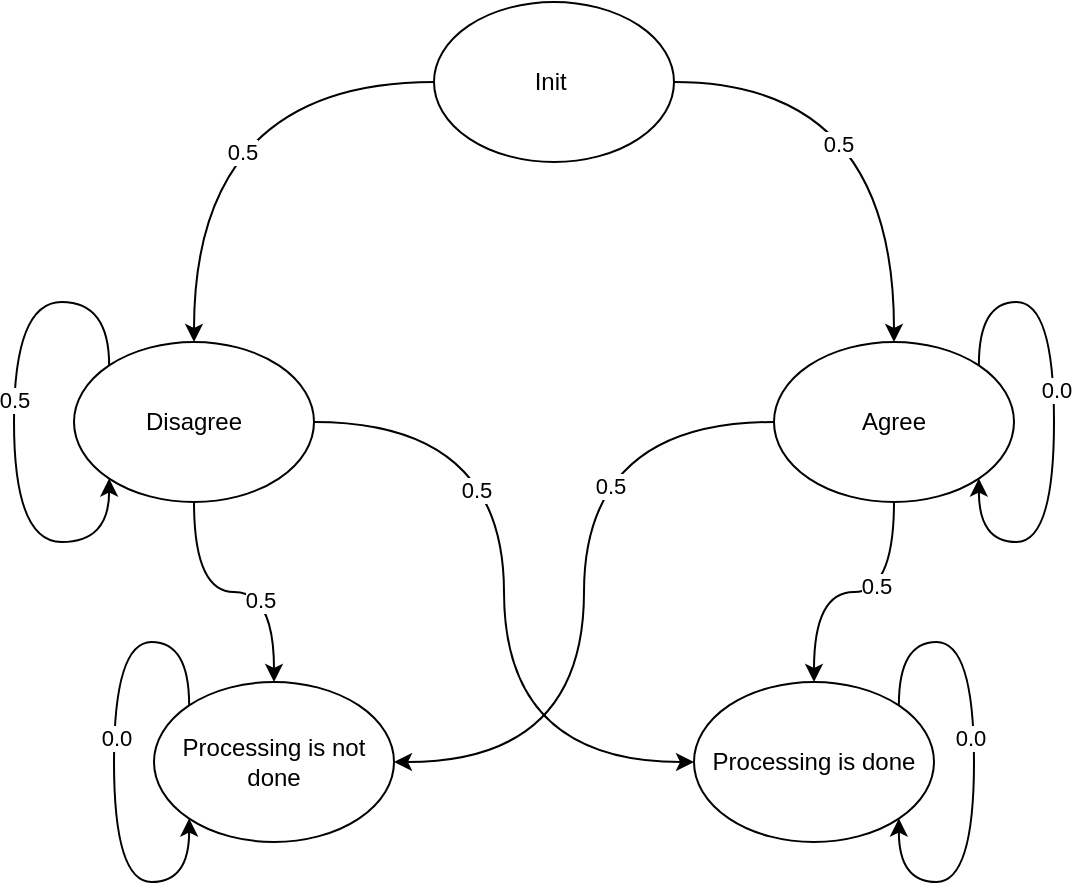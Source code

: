 <mxfile version="20.5.3" type="github"><diagram id="--RPLbRrRTpeIyGtHMd5" name="Page-1"><mxGraphModel dx="1182" dy="675" grid="1" gridSize="10" guides="1" tooltips="1" connect="1" arrows="1" fold="1" page="1" pageScale="1" pageWidth="850" pageHeight="1100" math="0" shadow="0"><root><mxCell id="0"/><mxCell id="1" parent="0"/><mxCell id="Ks1ooUk0xM-5W2pnSpHg-3" value="" style="edgeStyle=orthogonalEdgeStyle;rounded=0;orthogonalLoop=1;jettySize=auto;html=1;curved=1;" edge="1" parent="1" source="Ks1ooUk0xM-5W2pnSpHg-1" target="Ks1ooUk0xM-5W2pnSpHg-2"><mxGeometry relative="1" as="geometry"/></mxCell><mxCell id="Ks1ooUk0xM-5W2pnSpHg-19" value="0.5" style="edgeLabel;html=1;align=center;verticalAlign=middle;resizable=0;points=[];" vertex="1" connectable="0" parent="Ks1ooUk0xM-5W2pnSpHg-3"><mxGeometry x="0.175" y="-28" relative="1" as="geometry"><mxPoint as="offset"/></mxGeometry></mxCell><mxCell id="Ks1ooUk0xM-5W2pnSpHg-5" value="" style="edgeStyle=orthogonalEdgeStyle;rounded=0;orthogonalLoop=1;jettySize=auto;html=1;curved=1;" edge="1" parent="1" source="Ks1ooUk0xM-5W2pnSpHg-1" target="Ks1ooUk0xM-5W2pnSpHg-4"><mxGeometry relative="1" as="geometry"/></mxCell><mxCell id="Ks1ooUk0xM-5W2pnSpHg-20" value="0.5" style="edgeLabel;html=1;align=center;verticalAlign=middle;resizable=0;points=[];" vertex="1" connectable="0" parent="Ks1ooUk0xM-5W2pnSpHg-5"><mxGeometry x="0.24" y="24" relative="1" as="geometry"><mxPoint as="offset"/></mxGeometry></mxCell><mxCell id="Ks1ooUk0xM-5W2pnSpHg-1" value="Init&amp;nbsp;" style="ellipse;whiteSpace=wrap;html=1;" vertex="1" parent="1"><mxGeometry x="350" y="100" width="120" height="80" as="geometry"/></mxCell><mxCell id="Ks1ooUk0xM-5W2pnSpHg-7" value="" style="edgeStyle=orthogonalEdgeStyle;rounded=0;orthogonalLoop=1;jettySize=auto;html=1;curved=1;" edge="1" parent="1" source="Ks1ooUk0xM-5W2pnSpHg-2" target="Ks1ooUk0xM-5W2pnSpHg-6"><mxGeometry relative="1" as="geometry"/></mxCell><mxCell id="Ks1ooUk0xM-5W2pnSpHg-27" value="0.5" style="edgeLabel;html=1;align=center;verticalAlign=middle;resizable=0;points=[];" vertex="1" connectable="0" parent="Ks1ooUk0xM-5W2pnSpHg-7"><mxGeometry x="-0.169" y="-3" relative="1" as="geometry"><mxPoint as="offset"/></mxGeometry></mxCell><mxCell id="Ks1ooUk0xM-5W2pnSpHg-10" style="edgeStyle=orthogonalEdgeStyle;rounded=0;orthogonalLoop=1;jettySize=auto;html=1;entryX=1;entryY=0.5;entryDx=0;entryDy=0;curved=1;" edge="1" parent="1" source="Ks1ooUk0xM-5W2pnSpHg-2" target="Ks1ooUk0xM-5W2pnSpHg-8"><mxGeometry relative="1" as="geometry"/></mxCell><mxCell id="Ks1ooUk0xM-5W2pnSpHg-22" value="0.5" style="edgeLabel;html=1;align=center;verticalAlign=middle;resizable=0;points=[];" vertex="1" connectable="0" parent="Ks1ooUk0xM-5W2pnSpHg-10"><mxGeometry x="-0.294" y="13" relative="1" as="geometry"><mxPoint as="offset"/></mxGeometry></mxCell><mxCell id="Ks1ooUk0xM-5W2pnSpHg-2" value="Agree" style="ellipse;whiteSpace=wrap;html=1;" vertex="1" parent="1"><mxGeometry x="520" y="270" width="120" height="80" as="geometry"/></mxCell><mxCell id="Ks1ooUk0xM-5W2pnSpHg-9" value="" style="edgeStyle=orthogonalEdgeStyle;rounded=0;orthogonalLoop=1;jettySize=auto;html=1;curved=1;" edge="1" parent="1" source="Ks1ooUk0xM-5W2pnSpHg-4" target="Ks1ooUk0xM-5W2pnSpHg-8"><mxGeometry relative="1" as="geometry"/></mxCell><mxCell id="Ks1ooUk0xM-5W2pnSpHg-28" value="0.5" style="edgeLabel;html=1;align=center;verticalAlign=middle;resizable=0;points=[];" vertex="1" connectable="0" parent="Ks1ooUk0xM-5W2pnSpHg-9"><mxGeometry x="0.2" y="-4" relative="1" as="geometry"><mxPoint as="offset"/></mxGeometry></mxCell><mxCell id="Ks1ooUk0xM-5W2pnSpHg-11" style="edgeStyle=orthogonalEdgeStyle;rounded=0;orthogonalLoop=1;jettySize=auto;html=1;exitX=1;exitY=0.5;exitDx=0;exitDy=0;entryX=0;entryY=0.5;entryDx=0;entryDy=0;curved=1;" edge="1" parent="1" source="Ks1ooUk0xM-5W2pnSpHg-4" target="Ks1ooUk0xM-5W2pnSpHg-6"><mxGeometry relative="1" as="geometry"/></mxCell><mxCell id="Ks1ooUk0xM-5W2pnSpHg-23" value="0.5" style="edgeLabel;html=1;align=center;verticalAlign=middle;resizable=0;points=[];" vertex="1" connectable="0" parent="Ks1ooUk0xM-5W2pnSpHg-11"><mxGeometry x="-0.283" y="-14" relative="1" as="geometry"><mxPoint as="offset"/></mxGeometry></mxCell><mxCell id="Ks1ooUk0xM-5W2pnSpHg-4" value="Disagree" style="ellipse;whiteSpace=wrap;html=1;" vertex="1" parent="1"><mxGeometry x="170" y="270" width="120" height="80" as="geometry"/></mxCell><mxCell id="Ks1ooUk0xM-5W2pnSpHg-6" value="Processing is done" style="ellipse;whiteSpace=wrap;html=1;" vertex="1" parent="1"><mxGeometry x="480" y="440" width="120" height="80" as="geometry"/></mxCell><mxCell id="Ks1ooUk0xM-5W2pnSpHg-8" value="Processing is not done" style="ellipse;whiteSpace=wrap;html=1;" vertex="1" parent="1"><mxGeometry x="210" y="440" width="120" height="80" as="geometry"/></mxCell><mxCell id="Ks1ooUk0xM-5W2pnSpHg-15" style="edgeStyle=orthogonalEdgeStyle;curved=1;rounded=0;orthogonalLoop=1;jettySize=auto;html=1;exitX=1;exitY=0;exitDx=0;exitDy=0;entryX=1;entryY=1;entryDx=0;entryDy=0;" edge="1" parent="1" source="Ks1ooUk0xM-5W2pnSpHg-2" target="Ks1ooUk0xM-5W2pnSpHg-2"><mxGeometry relative="1" as="geometry"/></mxCell><mxCell id="Ks1ooUk0xM-5W2pnSpHg-21" value="0.0" style="edgeLabel;html=1;align=center;verticalAlign=middle;resizable=0;points=[];" vertex="1" connectable="0" parent="Ks1ooUk0xM-5W2pnSpHg-15"><mxGeometry x="-0.124" y="1" relative="1" as="geometry"><mxPoint as="offset"/></mxGeometry></mxCell><mxCell id="Ks1ooUk0xM-5W2pnSpHg-16" style="edgeStyle=orthogonalEdgeStyle;curved=1;rounded=0;orthogonalLoop=1;jettySize=auto;html=1;exitX=0;exitY=0;exitDx=0;exitDy=0;entryX=0;entryY=1;entryDx=0;entryDy=0;" edge="1" parent="1" source="Ks1ooUk0xM-5W2pnSpHg-4" target="Ks1ooUk0xM-5W2pnSpHg-4"><mxGeometry relative="1" as="geometry"><Array as="points"><mxPoint x="188" y="250"/><mxPoint x="140" y="250"/><mxPoint x="140" y="370"/><mxPoint x="188" y="370"/></Array></mxGeometry></mxCell><mxCell id="Ks1ooUk0xM-5W2pnSpHg-24" value="0.5" style="edgeLabel;html=1;align=center;verticalAlign=middle;resizable=0;points=[];" vertex="1" connectable="0" parent="Ks1ooUk0xM-5W2pnSpHg-16"><mxGeometry x="-0.079" relative="1" as="geometry"><mxPoint as="offset"/></mxGeometry></mxCell><mxCell id="Ks1ooUk0xM-5W2pnSpHg-17" style="edgeStyle=orthogonalEdgeStyle;curved=1;rounded=0;orthogonalLoop=1;jettySize=auto;html=1;exitX=0;exitY=0;exitDx=0;exitDy=0;entryX=0;entryY=1;entryDx=0;entryDy=0;" edge="1" parent="1" source="Ks1ooUk0xM-5W2pnSpHg-8" target="Ks1ooUk0xM-5W2pnSpHg-8"><mxGeometry relative="1" as="geometry"><Array as="points"><mxPoint x="228" y="420"/><mxPoint x="190" y="420"/><mxPoint x="190" y="540"/><mxPoint x="228" y="540"/></Array></mxGeometry></mxCell><mxCell id="Ks1ooUk0xM-5W2pnSpHg-25" value="0.0" style="edgeLabel;html=1;align=center;verticalAlign=middle;resizable=0;points=[];" vertex="1" connectable="0" parent="Ks1ooUk0xM-5W2pnSpHg-17"><mxGeometry x="-0.093" y="1" relative="1" as="geometry"><mxPoint as="offset"/></mxGeometry></mxCell><mxCell id="Ks1ooUk0xM-5W2pnSpHg-18" style="edgeStyle=orthogonalEdgeStyle;curved=1;rounded=0;orthogonalLoop=1;jettySize=auto;html=1;exitX=1;exitY=0;exitDx=0;exitDy=0;entryX=1;entryY=1;entryDx=0;entryDy=0;" edge="1" parent="1" source="Ks1ooUk0xM-5W2pnSpHg-6" target="Ks1ooUk0xM-5W2pnSpHg-6"><mxGeometry relative="1" as="geometry"/></mxCell><mxCell id="Ks1ooUk0xM-5W2pnSpHg-26" value="0.0" style="edgeLabel;html=1;align=center;verticalAlign=middle;resizable=0;points=[];" vertex="1" connectable="0" parent="Ks1ooUk0xM-5W2pnSpHg-18"><mxGeometry x="-0.093" y="-2" relative="1" as="geometry"><mxPoint as="offset"/></mxGeometry></mxCell></root></mxGraphModel></diagram></mxfile>